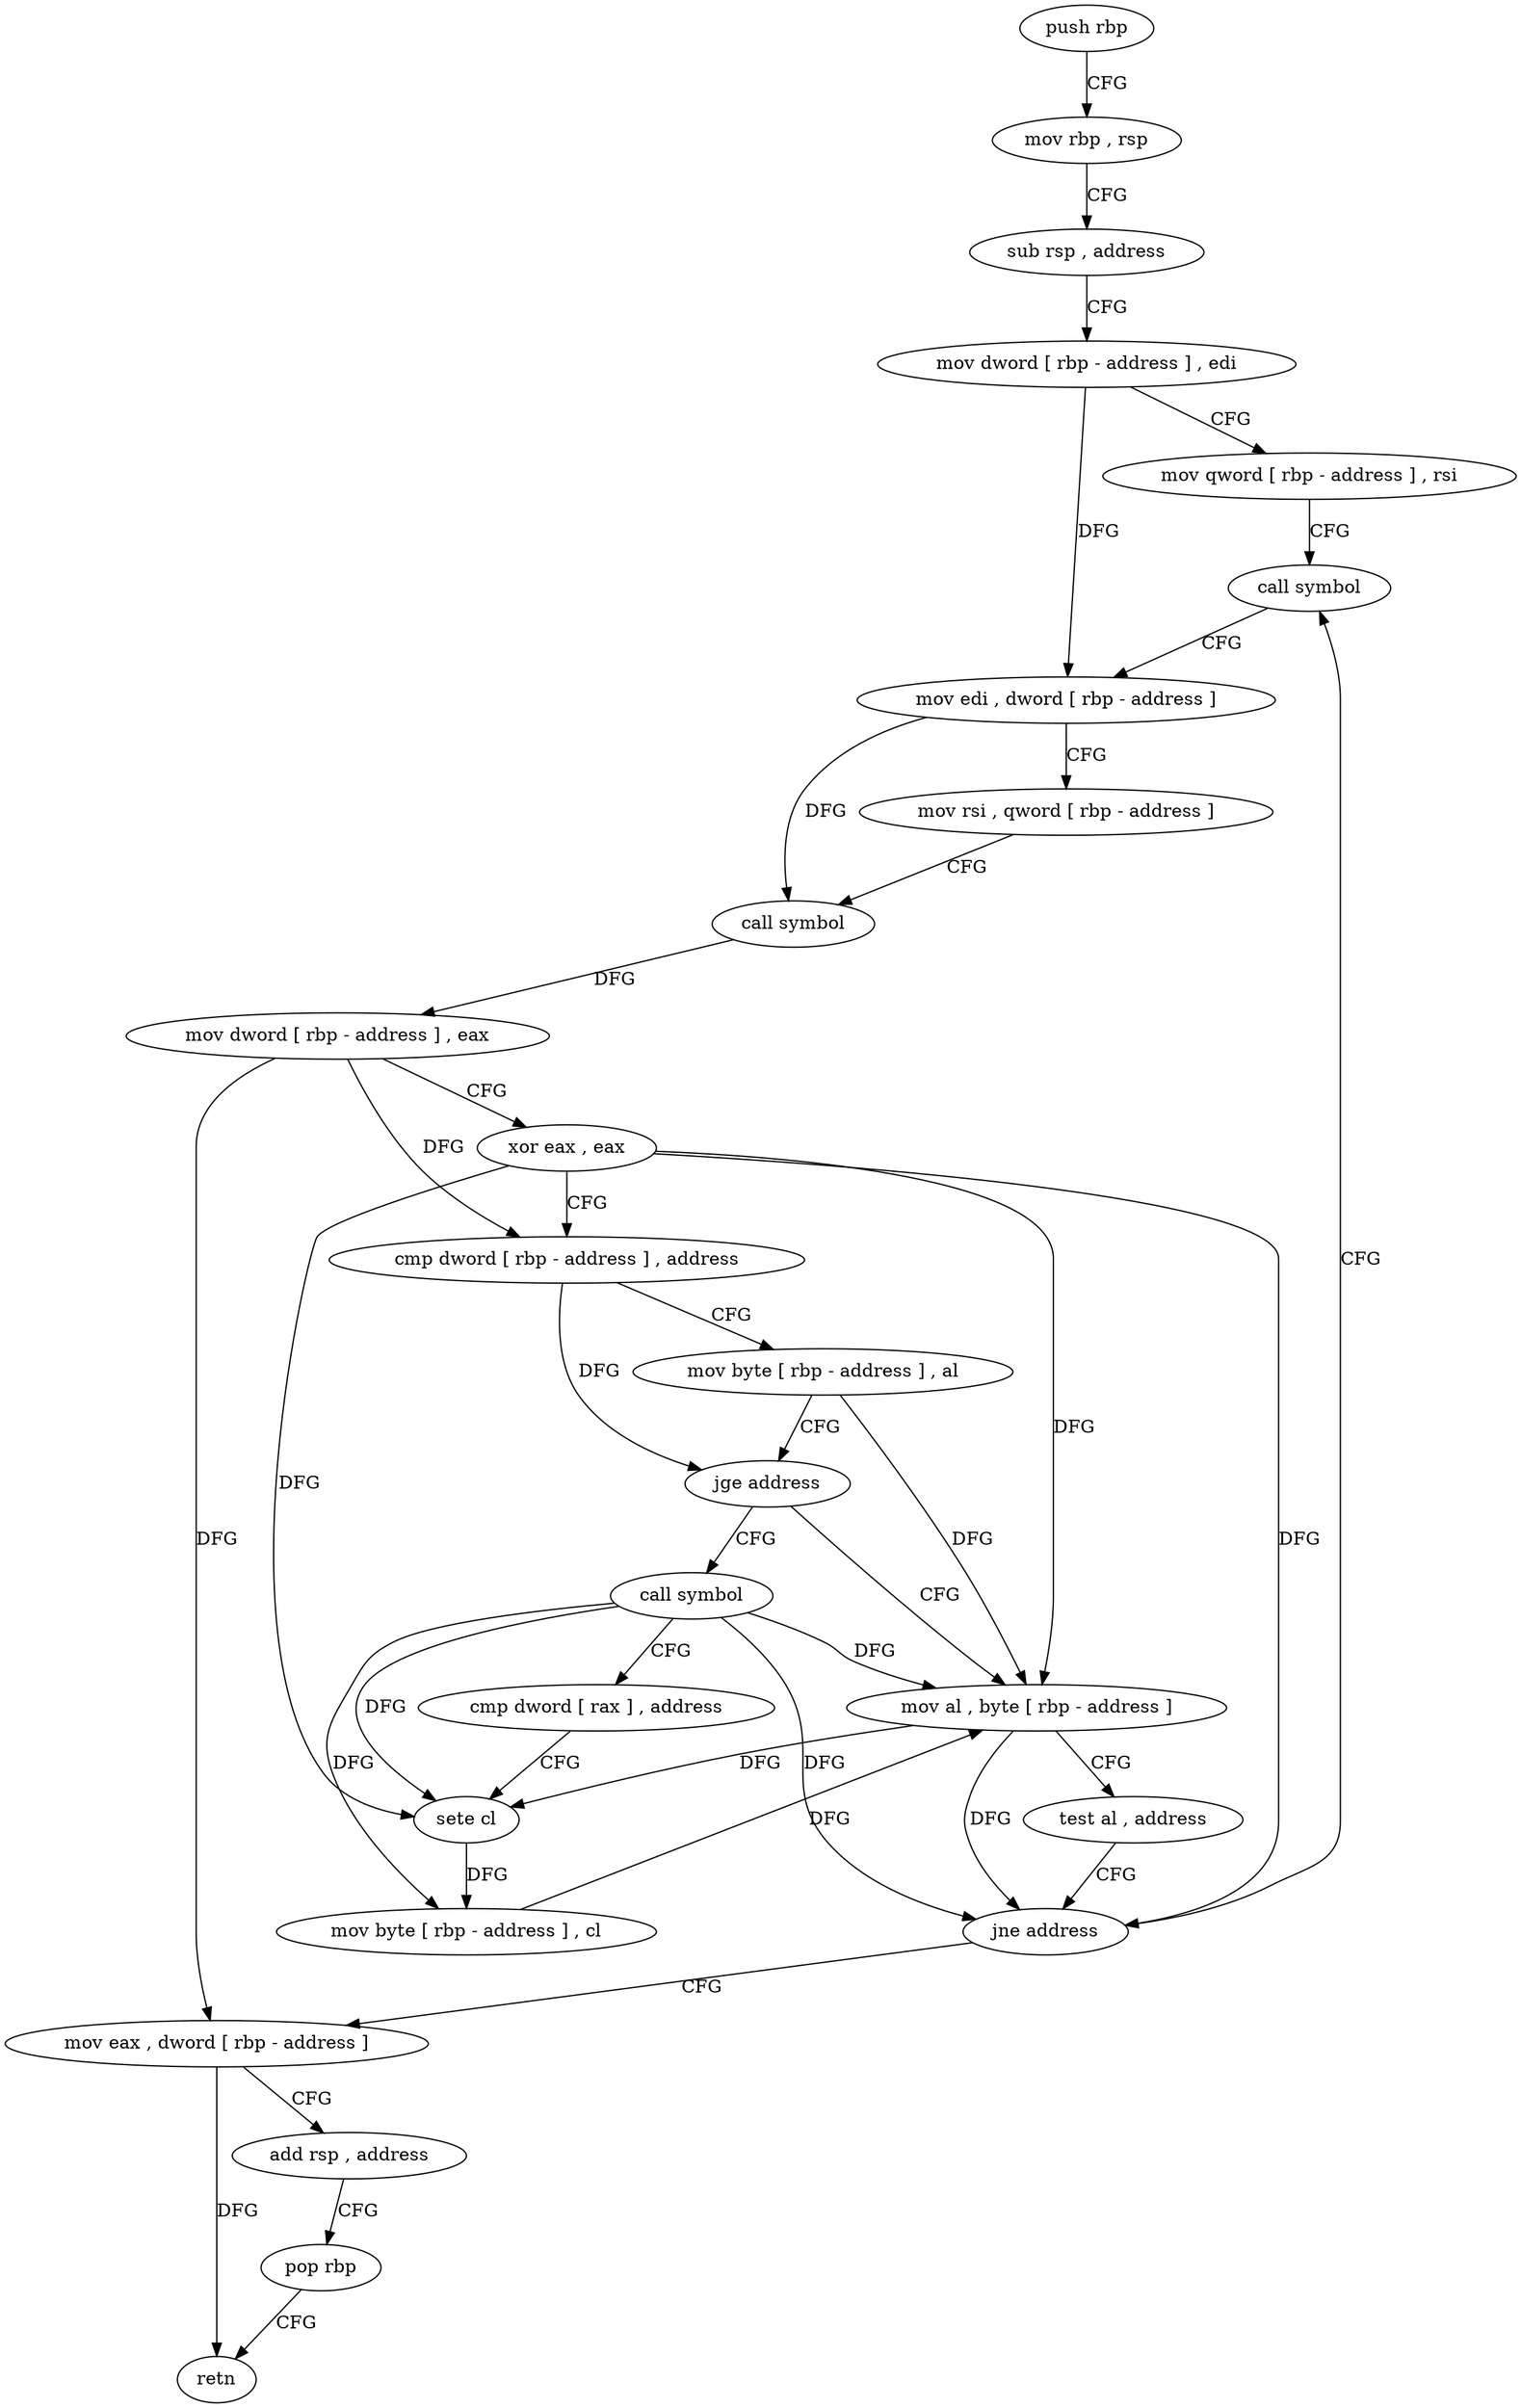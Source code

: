 digraph "func" {
"4217648" [label = "push rbp" ]
"4217649" [label = "mov rbp , rsp" ]
"4217652" [label = "sub rsp , address" ]
"4217656" [label = "mov dword [ rbp - address ] , edi" ]
"4217659" [label = "mov qword [ rbp - address ] , rsi" ]
"4217663" [label = "call symbol" ]
"4217712" [label = "mov al , byte [ rbp - address ]" ]
"4217715" [label = "test al , address" ]
"4217717" [label = "jne address" ]
"4217723" [label = "mov eax , dword [ rbp - address ]" ]
"4217698" [label = "call symbol" ]
"4217703" [label = "cmp dword [ rax ] , address" ]
"4217706" [label = "sete cl" ]
"4217709" [label = "mov byte [ rbp - address ] , cl" ]
"4217668" [label = "mov edi , dword [ rbp - address ]" ]
"4217671" [label = "mov rsi , qword [ rbp - address ]" ]
"4217675" [label = "call symbol" ]
"4217680" [label = "mov dword [ rbp - address ] , eax" ]
"4217683" [label = "xor eax , eax" ]
"4217685" [label = "cmp dword [ rbp - address ] , address" ]
"4217689" [label = "mov byte [ rbp - address ] , al" ]
"4217692" [label = "jge address" ]
"4217726" [label = "add rsp , address" ]
"4217730" [label = "pop rbp" ]
"4217731" [label = "retn" ]
"4217648" -> "4217649" [ label = "CFG" ]
"4217649" -> "4217652" [ label = "CFG" ]
"4217652" -> "4217656" [ label = "CFG" ]
"4217656" -> "4217659" [ label = "CFG" ]
"4217656" -> "4217668" [ label = "DFG" ]
"4217659" -> "4217663" [ label = "CFG" ]
"4217663" -> "4217668" [ label = "CFG" ]
"4217712" -> "4217715" [ label = "CFG" ]
"4217712" -> "4217717" [ label = "DFG" ]
"4217712" -> "4217706" [ label = "DFG" ]
"4217715" -> "4217717" [ label = "CFG" ]
"4217717" -> "4217663" [ label = "CFG" ]
"4217717" -> "4217723" [ label = "CFG" ]
"4217723" -> "4217726" [ label = "CFG" ]
"4217723" -> "4217731" [ label = "DFG" ]
"4217698" -> "4217703" [ label = "CFG" ]
"4217698" -> "4217717" [ label = "DFG" ]
"4217698" -> "4217712" [ label = "DFG" ]
"4217698" -> "4217706" [ label = "DFG" ]
"4217698" -> "4217709" [ label = "DFG" ]
"4217703" -> "4217706" [ label = "CFG" ]
"4217706" -> "4217709" [ label = "DFG" ]
"4217709" -> "4217712" [ label = "DFG" ]
"4217668" -> "4217671" [ label = "CFG" ]
"4217668" -> "4217675" [ label = "DFG" ]
"4217671" -> "4217675" [ label = "CFG" ]
"4217675" -> "4217680" [ label = "DFG" ]
"4217680" -> "4217683" [ label = "CFG" ]
"4217680" -> "4217685" [ label = "DFG" ]
"4217680" -> "4217723" [ label = "DFG" ]
"4217683" -> "4217685" [ label = "CFG" ]
"4217683" -> "4217712" [ label = "DFG" ]
"4217683" -> "4217717" [ label = "DFG" ]
"4217683" -> "4217706" [ label = "DFG" ]
"4217685" -> "4217689" [ label = "CFG" ]
"4217685" -> "4217692" [ label = "DFG" ]
"4217689" -> "4217692" [ label = "CFG" ]
"4217689" -> "4217712" [ label = "DFG" ]
"4217692" -> "4217712" [ label = "CFG" ]
"4217692" -> "4217698" [ label = "CFG" ]
"4217726" -> "4217730" [ label = "CFG" ]
"4217730" -> "4217731" [ label = "CFG" ]
}
